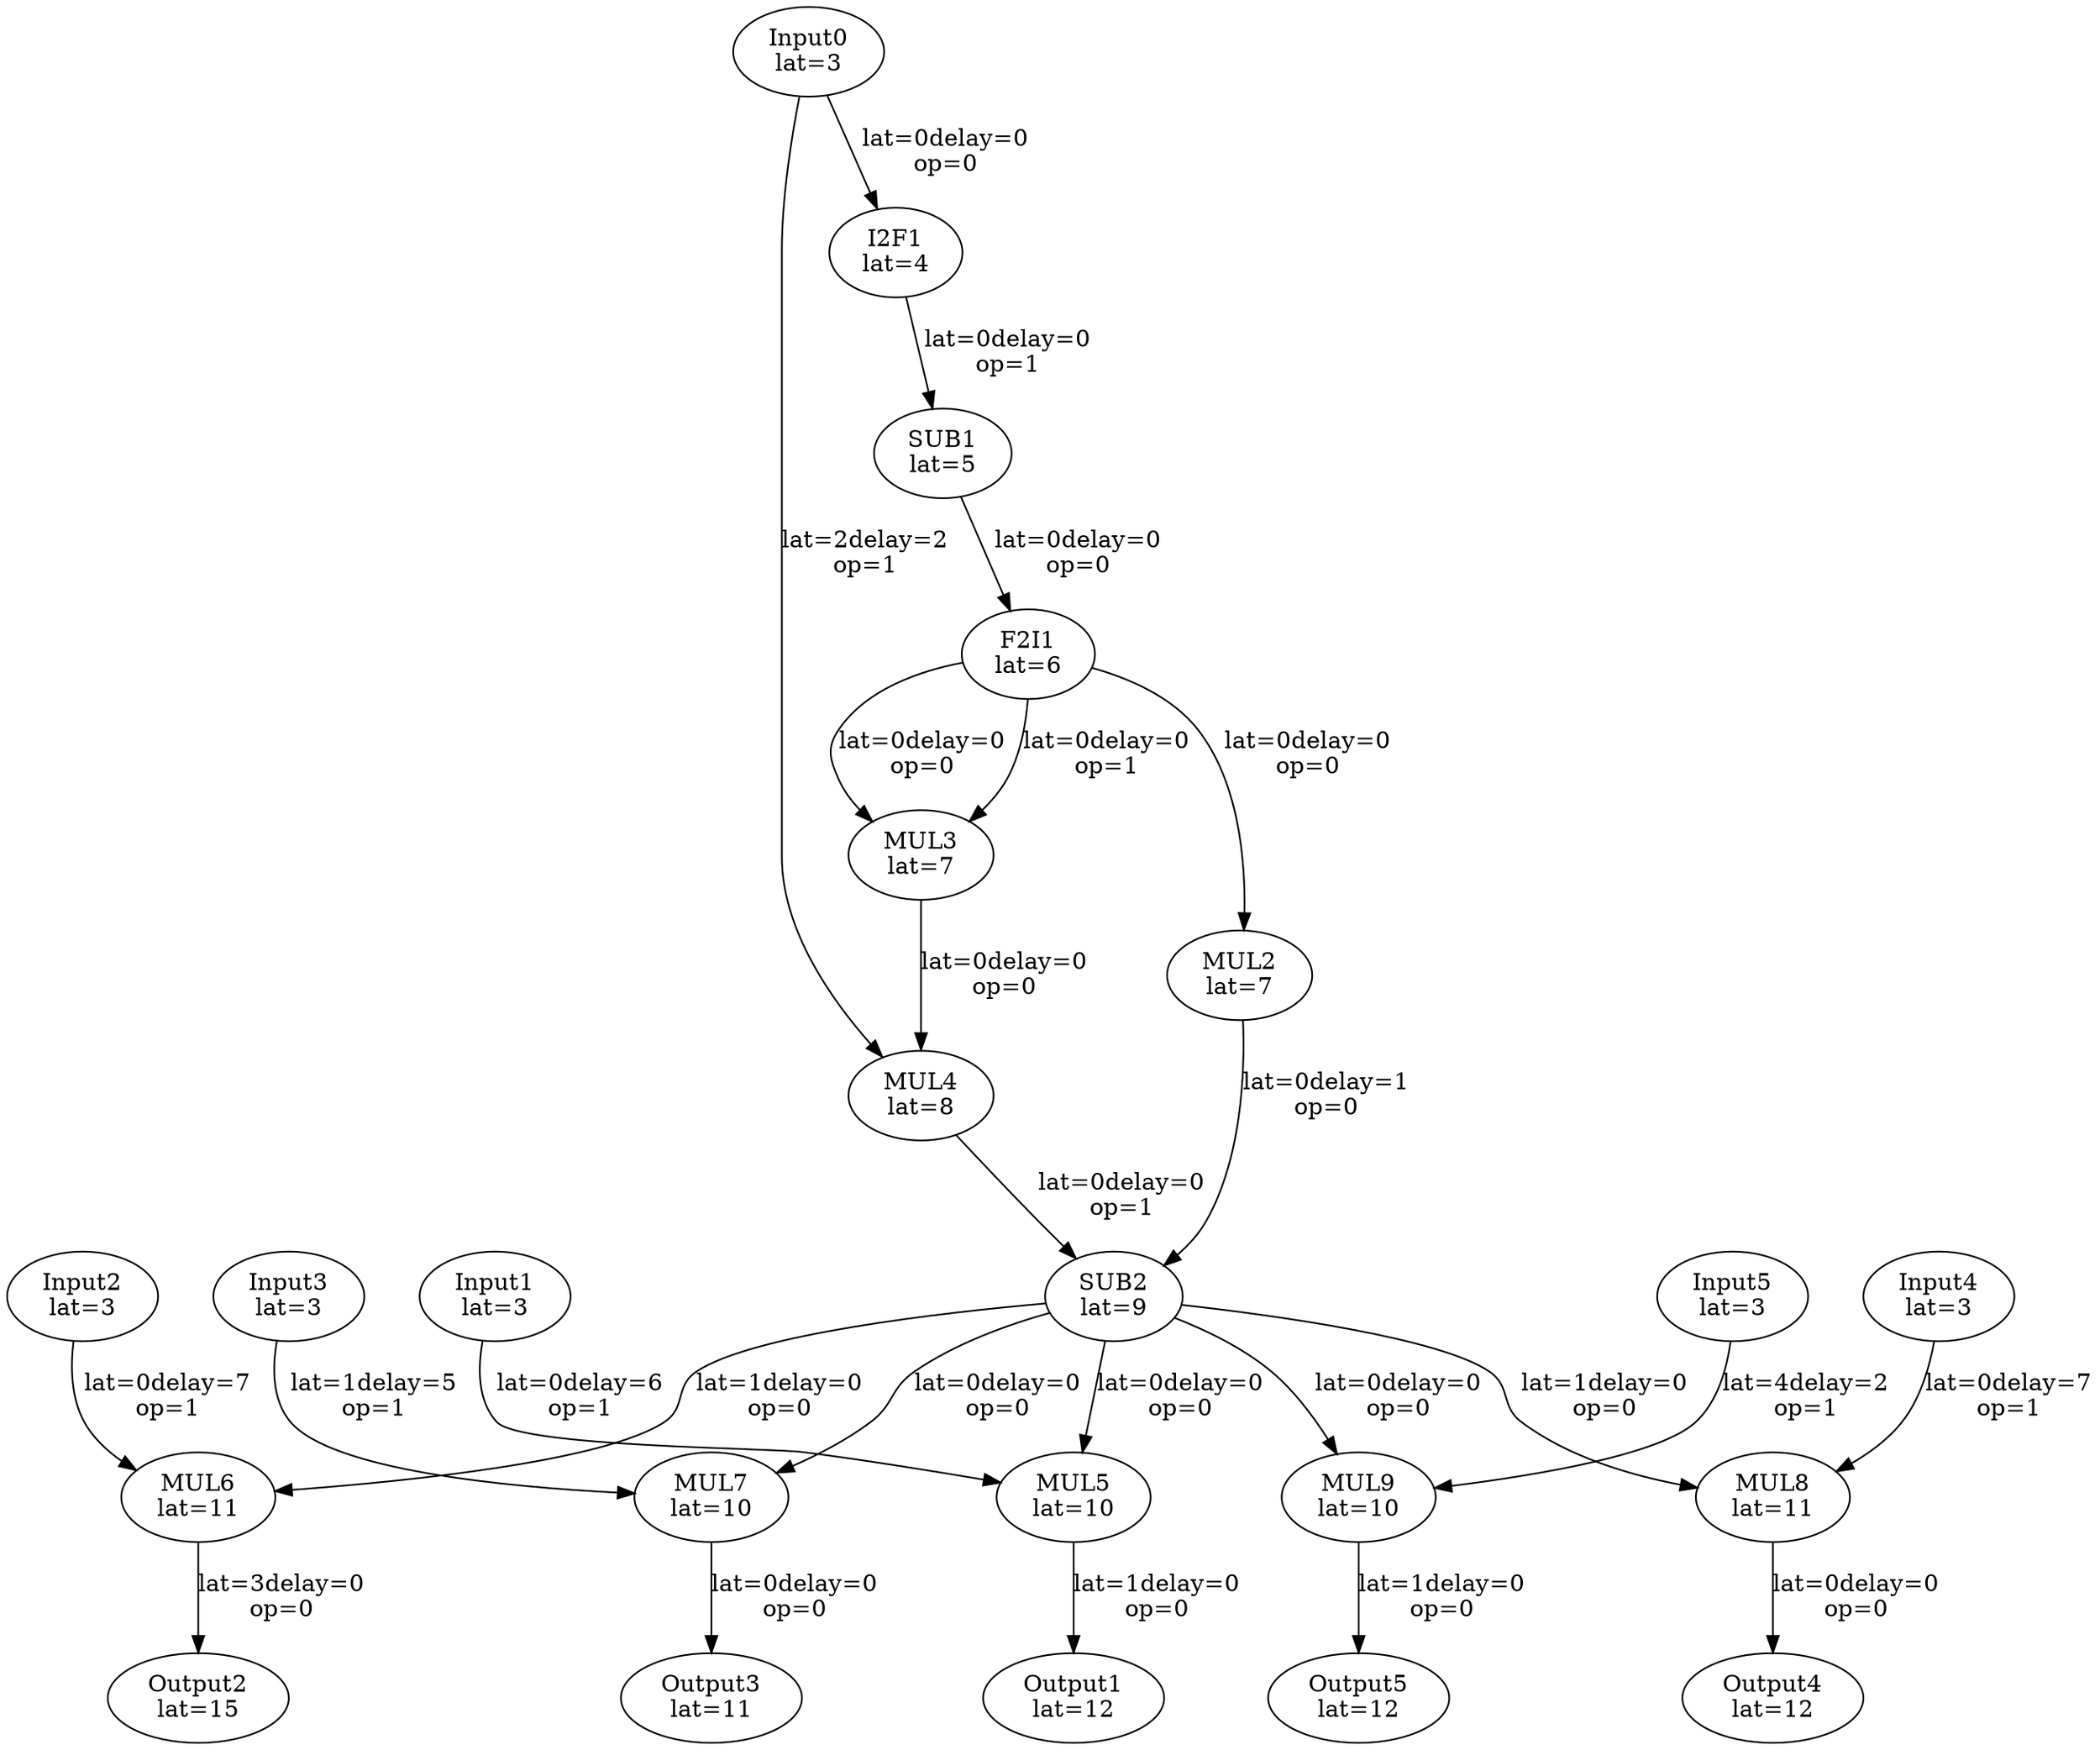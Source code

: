 Digraph G {
"Input0"[label = "\N\nlat=3"];
"Input1"[label = "\N\nlat=3"];
"Input2"[label = "\N\nlat=3"];
"Input3"[label = "\N\nlat=3"];
"Input4"[label = "\N\nlat=3"];
"Input5"[label = "\N\nlat=3"];
"Output1"[label = "\N\nlat=12"];
"MUL5"->"Output1"[label = "lat=1\delay=0\nop=0"];
"Output2"[label = "\N\nlat=15"];
"MUL6"->"Output2"[label = "lat=3\delay=0\nop=0"];
"Output3"[label = "\N\nlat=11"];
"MUL7"->"Output3"[label = "lat=0\delay=0\nop=0"];
"Output4"[label = "\N\nlat=12"];
"MUL8"->"Output4"[label = "lat=0\delay=0\nop=0"];
"Output5"[label = "\N\nlat=12"];
"MUL9"->"Output5"[label = "lat=1\delay=0\nop=0"];
"I2F1"[label = "\N\nlat=4"];
"Input0"->"I2F1"[label = "lat=0\delay=0\nop=0"];
"F2I1"[label = "\N\nlat=6"];
"SUB1"->"F2I1"[label = "lat=0\delay=0\nop=0"];
"MUL2"[label = "\N\nlat=7"];
"F2I1"->"MUL2"[label = "lat=0\delay=0\nop=0"];
"MUL3"[label = "\N\nlat=7"];
"F2I1"->"MUL3"[label = "lat=0\delay=0\nop=0"];
"F2I1"->"MUL3"[label = "lat=0\delay=0\nop=1"];
"MUL4"[label = "\N\nlat=8"];
"MUL3"->"MUL4"[label = "lat=0\delay=0\nop=0"];
"Input0"->"MUL4"[label = "lat=2\delay=2\nop=1"];
"MUL5"[label = "\N\nlat=10"];
"SUB2"->"MUL5"[label = "lat=0\delay=0\nop=0"];
"Input1"->"MUL5"[label = "lat=0\delay=6\nop=1"];
"MUL6"[label = "\N\nlat=11"];
"SUB2"->"MUL6"[label = "lat=1\delay=0\nop=0"];
"Input2"->"MUL6"[label = "lat=0\delay=7\nop=1"];
"MUL7"[label = "\N\nlat=10"];
"SUB2"->"MUL7"[label = "lat=0\delay=0\nop=0"];
"Input3"->"MUL7"[label = "lat=1\delay=5\nop=1"];
"MUL8"[label = "\N\nlat=11"];
"SUB2"->"MUL8"[label = "lat=1\delay=0\nop=0"];
"Input4"->"MUL8"[label = "lat=0\delay=7\nop=1"];
"MUL9"[label = "\N\nlat=10"];
"SUB2"->"MUL9"[label = "lat=0\delay=0\nop=0"];
"Input5"->"MUL9"[label = "lat=4\delay=2\nop=1"];
"SUB1"[label = "\N\nlat=5"];
"I2F1"->"SUB1"[label = "lat=0\delay=0\nop=1"];
"SUB2"[label = "\N\nlat=9"];
"MUL2"->"SUB2"[label = "lat=0\delay=1\nop=0"];
"MUL4"->"SUB2"[label = "lat=0\delay=0\nop=1"];
}
